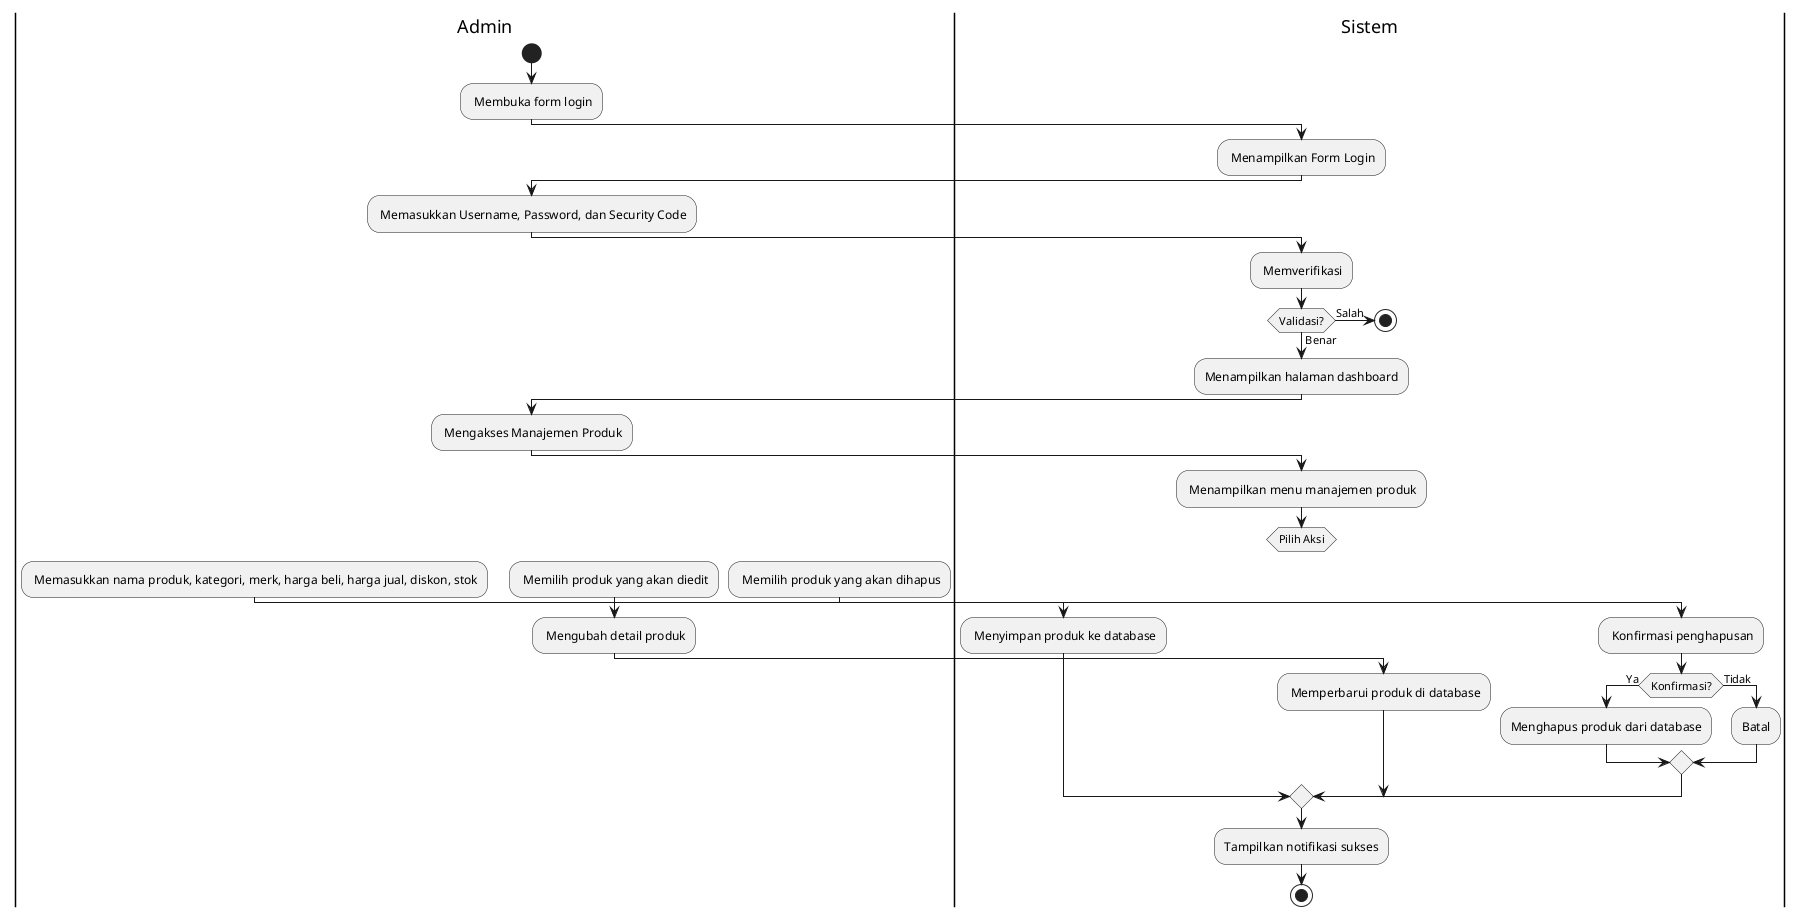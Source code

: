 @startuml
|Admin|
start
: Membuka form login;
|Sistem|
: Menampilkan Form Login;
|Admin|
: Memasukkan Username, Password, dan Security Code;
|Sistem|
: Memverifikasi;

if (Validasi?) then (Salah)
    stop
else (Benar)
    :Menampilkan halaman dashboard;
endif

|Admin|
: Mengakses Manajemen Produk;
|Sistem|
: Menampilkan menu manajemen produk;

switch (Pilih Aksi)
case (Tambah Produk)
    |Admin|
    : Memasukkan nama produk, kategori, merk, harga beli, harga jual, diskon, stok;
    |Sistem|
    : Menyimpan produk ke database;
case (Edit Produk)
    |Admin|
    : Memilih produk yang akan diedit;
    : Mengubah detail produk;
    |Sistem|
    : Memperbarui produk di database;
case (Hapus Produk)
    |Admin|
    : Memilih produk yang akan dihapus;
    |Sistem|
    : Konfirmasi penghapusan;
    if (Konfirmasi?) then (Ya)
        :Menghapus produk dari database;
    else (Tidak)
        :Batal;
    endif
endswitch

:Tampilkan notifikasi sukses;
stop
@enduml

